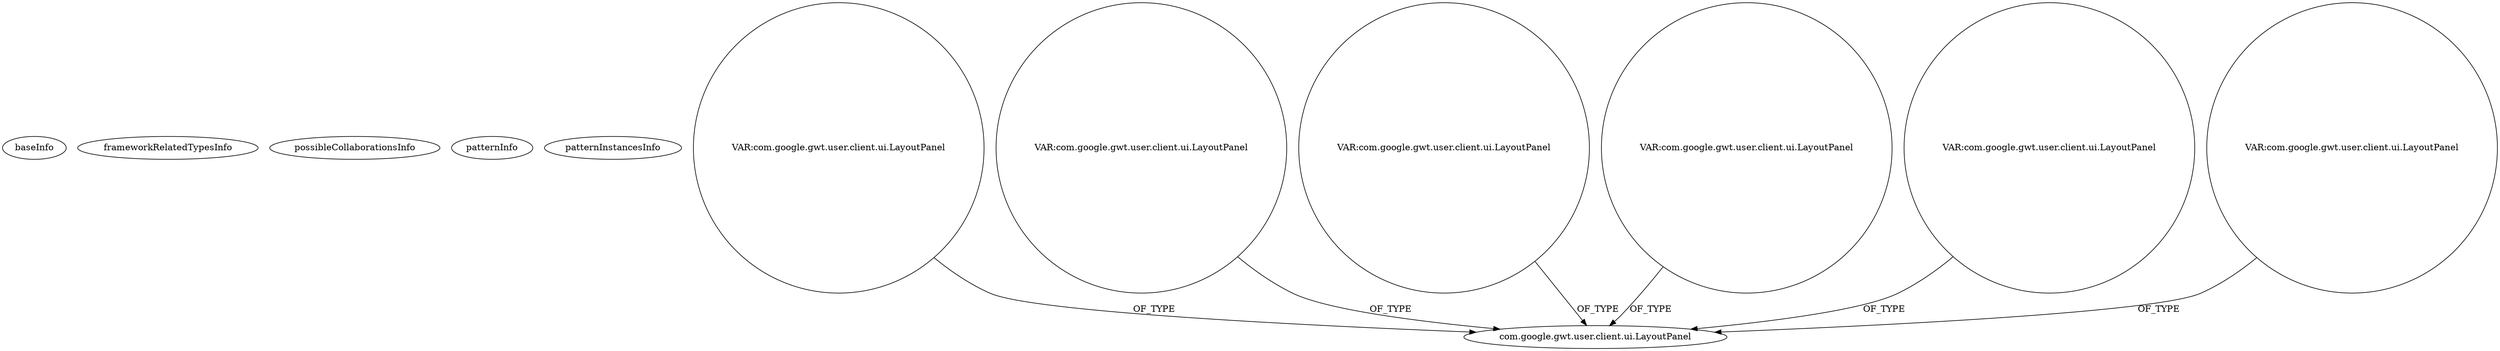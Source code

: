 digraph {
baseInfo[graphId=413,category="pattern",isAnonymous=false,possibleRelation=false]
frameworkRelatedTypesInfo[]
possibleCollaborationsInfo[]
patternInfo[frequency=2.0,patternRootClient=null]
patternInstancesInfo[0="lambourg-WebGallery~/lambourg-WebGallery/WebGallery-master/client/src/com/lambourg/webgallery/client/pictureview/PictureView.java~void onZoomClicked()~3565",1="lambourg-WebGallery~/lambourg-WebGallery/WebGallery-master/client/src/com/lambourg/webgallery/client/pictureview/PictureView.java~PictureView~3541"]
1[label="com.google.gwt.user.client.ui.LayoutPanel",vertexType="FRAMEWORK_CLASS_TYPE",isFrameworkType=false]
87[label="VAR:com.google.gwt.user.client.ui.LayoutPanel",vertexType="VARIABLE_EXPRESION",isFrameworkType=false,shape=circle]
193[label="VAR:com.google.gwt.user.client.ui.LayoutPanel",vertexType="VARIABLE_EXPRESION",isFrameworkType=false,shape=circle]
321[label="VAR:com.google.gwt.user.client.ui.LayoutPanel",vertexType="VARIABLE_EXPRESION",isFrameworkType=false,shape=circle]
327[label="VAR:com.google.gwt.user.client.ui.LayoutPanel",vertexType="VARIABLE_EXPRESION",isFrameworkType=false,shape=circle]
345[label="VAR:com.google.gwt.user.client.ui.LayoutPanel",vertexType="VARIABLE_EXPRESION",isFrameworkType=false,shape=circle]
318[label="VAR:com.google.gwt.user.client.ui.LayoutPanel",vertexType="VARIABLE_EXPRESION",isFrameworkType=false,shape=circle]
345->1[label="OF_TYPE"]
87->1[label="OF_TYPE"]
321->1[label="OF_TYPE"]
327->1[label="OF_TYPE"]
193->1[label="OF_TYPE"]
318->1[label="OF_TYPE"]
}
